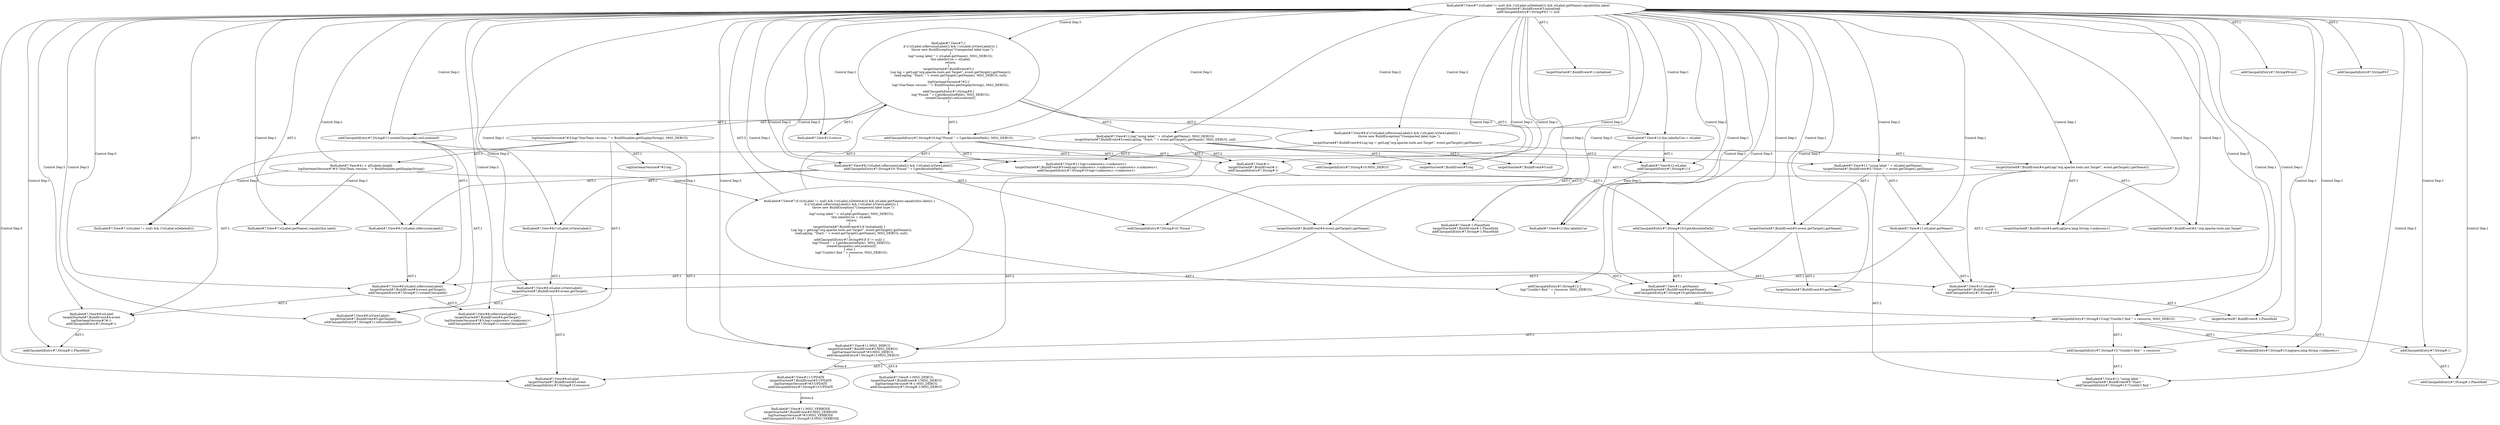 digraph "Pattern" {
0 [label="findLabel#?,View#11:UPDATE
targetStarted#?,BuildEvent#5:UPDATE
logStarteamVersion#?#3:UPDATE
addClasspathEntry#?,String#13:UPDATE" shape=ellipse]
1 [label="findLabel#?,View#11:MSG_DEBUG
targetStarted#?,BuildEvent#5:MSG_DEBUG
logStarteamVersion#?#3:MSG_DEBUG
addClasspathEntry#?,String#13:MSG_DEBUG" shape=ellipse]
2 [label="findLabel#?,View#7:((stLabel != null) && (!stLabel.isDeleted())) && stLabel.getName().equals(this.label)
targetStarted#?,BuildEvent#3:initialized
addClasspathEntry#?,String#9:f != null" shape=ellipse]
3 [label="findLabel#?,View#4:i < allLabels.length
logStarteamVersion#?#3:\"StarTeam version: \" + BuildNumber.getDisplayString()" shape=ellipse]
4 [label="findLabel#?,View#7:if (((stLabel != null) && (!stLabel.isDeleted())) && stLabel.getName().equals(this.label)) \{
    if ((!stLabel.isRevisionLabel()) && (!stLabel.isViewLabel())) \{
        throw new BuildException(\"Unexpected label type.\");
    \}
    log(\"using label \" + stLabel.getName(), MSG_DEBUG);
    this.labelInUse = stLabel;
    return;
\}
targetStarted#?,BuildEvent#3:if (initialized) \{
    Log log = getLog(\"org.apache.tools.ant.Target\", event.getTarget().getName());
    realLog(log, \"Start: \" + event.getTarget().getName(), MSG_DEBUG, null);
\}
addClasspathEntry#?,String#9:if (f != null) \{
    log(\"Found \" + f.getAbsolutePath(), MSG_DEBUG);
    createClasspath().setLocation(f);
\} else \{
    log(\"Couldn\'t find \" + resource, MSG_DEBUG);
\}" shape=ellipse]
5 [label="findLabel#?,View#7:((stLabel != null) && (!stLabel.isDeleted()))" shape=ellipse]
6 [label="findLabel#?,View#7:stLabel.getName().equals(this.label)" shape=ellipse]
7 [label="findLabel#?,View#7:\{
    if ((!stLabel.isRevisionLabel()) && (!stLabel.isViewLabel())) \{
        throw new BuildException(\"Unexpected label type.\");
    \}
    log(\"using label \" + stLabel.getName(), MSG_DEBUG);
    this.labelInUse = stLabel;
    return;
\}
targetStarted#?,BuildEvent#3:\{
    Log log = getLog(\"org.apache.tools.ant.Target\", event.getTarget().getName());
    realLog(log, \"Start: \" + event.getTarget().getName(), MSG_DEBUG, null);
\}
logStarteamVersion#?#2:\{
    log(\"StarTeam version: \" + BuildNumber.getDisplayString(), MSG_DEBUG);
\}
addClasspathEntry#?,String#9:\{
    log(\"Found \" + f.getAbsolutePath(), MSG_DEBUG);
    createClasspath().setLocation(f);
\}" shape=ellipse]
8 [label="findLabel#?,View#8:if ((!stLabel.isRevisionLabel()) && (!stLabel.isViewLabel())) \{
    throw new BuildException(\"Unexpected label type.\");
\}
targetStarted#?,BuildEvent#4:Log log = getLog(\"org.apache.tools.ant.Target\", event.getTarget().getName())" shape=ellipse]
9 [label="findLabel#?,View#8:(!stLabel.isRevisionLabel()) && (!stLabel.isViewLabel())
addClasspathEntry#?,String#10:\"Found \" + f.getAbsolutePath()" shape=ellipse]
10 [label="findLabel#?,View#8:(!stLabel.isRevisionLabel())" shape=ellipse]
11 [label="findLabel#?,View#8:stLabel.isRevisionLabel()
targetStarted#?,BuildEvent#4:event.getTarget()
addClasspathEntry#?,String#11:createClasspath()" shape=ellipse]
12 [label="findLabel#?,View#8:isRevisionLabel()
targetStarted#?,BuildEvent#4:getTarget()
logStarteamVersion#?#3:log(<unknown>,<unknown>)
addClasspathEntry#?,String#11:createClasspath()" shape=ellipse]
13 [label="findLabel#?,View#8:stLabel
targetStarted#?,BuildEvent#4:event
logStarteamVersion#?#-1:
addClasspathEntry#?,String#-1:" shape=ellipse]
14 [label="findLabel#?,View#8:(!stLabel.isViewLabel())" shape=ellipse]
15 [label="findLabel#?,View#8:stLabel.isViewLabel()
targetStarted#?,BuildEvent#5:event.getTarget()" shape=ellipse]
16 [label="findLabel#?,View#8:isViewLabel()
targetStarted#?,BuildEvent#5:getTarget()
addClasspathEntry#?,String#11:setLocation(File)" shape=ellipse]
17 [label="findLabel#?,View#8:stLabel
targetStarted#?,BuildEvent#5:event
addClasspathEntry#?,String#13:resource" shape=ellipse]
18 [label="findLabel#?,View#11:log(\"using label \" + stLabel.getName(), MSG_DEBUG)
targetStarted#?,BuildEvent#5:realLog(log, \"Start: \" + event.getTarget().getName(), MSG_DEBUG, null)" shape=ellipse]
19 [label="findLabel#?,View#11:log(<unknown>,<unknown>)
targetStarted#?,BuildEvent#5:realLog(<unknown>,<unknown>,<unknown>,<unknown>)
addClasspathEntry#?,String#10:log(<unknown>,<unknown>)" shape=ellipse]
20 [label="findLabel#?,View#-1:
targetStarted#?,BuildEvent#-1:
addClasspathEntry#?,String#-1:" shape=ellipse]
21 [label="findLabel#?,View#-1:PlaceHold
targetStarted#?,BuildEvent#-1:PlaceHold
addClasspathEntry#?,String#-1:PlaceHold" shape=ellipse]
22 [label="findLabel#?,View#11:\"using label \" + stLabel.getName()
targetStarted#?,BuildEvent#5:\"Start: \" + event.getTarget().getName()" shape=ellipse]
23 [label="findLabel#?,View#11:\"using label \"
targetStarted#?,BuildEvent#5:\"Start: \"
addClasspathEntry#?,String#13:\"Couldn\'t find \"" shape=ellipse]
24 [label="findLabel#?,View#11:stLabel.getName()" shape=ellipse]
25 [label="findLabel#?,View#11:getName()
targetStarted#?,BuildEvent#4:getName()
addClasspathEntry#?,String#10:getAbsolutePath()" shape=ellipse]
26 [label="findLabel#?,View#11:stLabel
targetStarted#?,BuildEvent#-1:
addClasspathEntry#?,String#10:f" shape=ellipse]
27 [label="findLabel#?,View#12:this.labelInUse = stLabel" shape=ellipse]
28 [label="findLabel#?,View#12:this.labelInUse" shape=ellipse]
29 [label="findLabel#?,View#12:stLabel
addClasspathEntry#?,String#11:f" shape=ellipse]
30 [label="findLabel#?,View#13:return" shape=ellipse]
31 [label="findLabel#?,View#-1:MSG_DEBUG
targetStarted#?,BuildEvent#-1:MSG_DEBUG
logStarteamVersion#?#-1:MSG_DEBUG
addClasspathEntry#?,String#-1:MSG_DEBUG" shape=ellipse]
32 [label="findLabel#?,View#11:MSG_VERBOSE
targetStarted#?,BuildEvent#5:MSG_VERBOSE
logStarteamVersion#?#3:MSG_VERBOSE
addClasspathEntry#?,String#13:MSG_VERBOSE" shape=ellipse]
33 [label="targetStarted#?,BuildEvent#-1:initialized" shape=ellipse]
34 [label="targetStarted#?,BuildEvent#5:log" shape=ellipse]
35 [label="targetStarted#?,BuildEvent#4:event.getTarget().getName()" shape=ellipse]
36 [label="targetStarted#?,BuildEvent#-1:PlaceHold" shape=ellipse]
37 [label="targetStarted#?,BuildEvent#4:getLog(\"org.apache.tools.ant.Target\", event.getTarget().getName())" shape=ellipse]
38 [label="targetStarted#?,BuildEvent#5:event.getTarget().getName()" shape=ellipse]
39 [label="targetStarted#?,BuildEvent#4:getLog(java.lang.String,<unknown>)" shape=ellipse]
40 [label="targetStarted#?,BuildEvent#5:null" shape=ellipse]
41 [label="targetStarted#?,BuildEvent#4:\"org.apache.tools.ant.Target\"" shape=ellipse]
42 [label="targetStarted#?,BuildEvent#5:getName()" shape=ellipse]
43 [label="logStarteamVersion#?#3:log" shape=ellipse]
44 [label="logStarteamVersion#?#3:log(\"StarTeam version: \" + BuildNumber.getDisplayString(), MSG_DEBUG)" shape=ellipse]
45 [label="addClasspathEntry#?,String#11:createClasspath().setLocation(f)" shape=ellipse]
46 [label="addClasspathEntry#?,String#-1:PlaceHold" shape=ellipse]
47 [label="addClasspathEntry#?,String#10:MSG_DEBUG" shape=ellipse]
48 [label="addClasspathEntry#?,String#13:log(java.lang.String,<unknown>)" shape=ellipse]
49 [label="addClasspathEntry#?,String#-1:PlaceHold" shape=ellipse]
50 [label="addClasspathEntry#?,String#10:\"Found \"" shape=ellipse]
51 [label="addClasspathEntry#?,String#13:\"Couldn\'t find \" + resource" shape=ellipse]
52 [label="addClasspathEntry#?,String#10:f.getAbsolutePath()" shape=ellipse]
53 [label="addClasspathEntry#?,String#-1:" shape=ellipse]
54 [label="addClasspathEntry#?,String#9:null" shape=ellipse]
55 [label="addClasspathEntry#?,String#10:log(\"Found \" + f.getAbsolutePath(), MSG_DEBUG)" shape=ellipse]
56 [label="addClasspathEntry#?,String#13:log(\"Couldn\'t find \" + resource, MSG_DEBUG)" shape=ellipse]
57 [label="addClasspathEntry#?,String#9:f" shape=ellipse]
58 [label="addClasspathEntry#?,String#12:\{
    log(\"Couldn\'t find \" + resource, MSG_DEBUG);
\}" shape=ellipse]
0 -> 32 [label="Action:4"];
1 -> 0 [label="Action:4"];
1 -> 31 [label="AST:4"];
2 -> 1 [label="Control Dep:3"];
2 -> 5 [label="AST:1"];
2 -> 6 [label="AST:1"];
2 -> 7 [label="Control Dep:3"];
2 -> 8 [label="Control Dep:2"];
2 -> 9 [label="Control Dep:2"];
2 -> 10 [label="Control Dep:1"];
2 -> 11 [label="Control Dep:3"];
2 -> 12 [label="Control Dep:3"];
2 -> 13 [label="Control Dep:3"];
2 -> 14 [label="Control Dep:1"];
2 -> 15 [label="Control Dep:2"];
2 -> 16 [label="Control Dep:3"];
2 -> 17 [label="Control Dep:3"];
2 -> 18 [label="Control Dep:2"];
2 -> 19 [label="Control Dep:3"];
2 -> 20 [label="Control Dep:3"];
2 -> 21 [label="Control Dep:3"];
2 -> 22 [label="Control Dep:2"];
2 -> 23 [label="Control Dep:3"];
2 -> 24 [label="Control Dep:1"];
2 -> 25 [label="Control Dep:3"];
2 -> 26 [label="Control Dep:3"];
2 -> 27 [label="Control Dep:1"];
2 -> 28 [label="Control Dep:1"];
2 -> 29 [label="Control Dep:2"];
2 -> 30 [label="Control Dep:1"];
2 -> 33 [label="AST:1"];
2 -> 34 [label="Control Dep:1"];
2 -> 35 [label="Control Dep:1"];
2 -> 36 [label="Control Dep:1"];
2 -> 37 [label="Control Dep:1"];
2 -> 38 [label="Control Dep:1"];
2 -> 39 [label="Control Dep:1"];
2 -> 40 [label="Control Dep:1"];
2 -> 41 [label="Control Dep:1"];
2 -> 42 [label="Control Dep:1"];
2 -> 45 [label="Control Dep:1"];
2 -> 46 [label="Control Dep:1"];
2 -> 47 [label="Control Dep:1"];
2 -> 48 [label="Control Dep:1"];
2 -> 49 [label="Control Dep:1"];
2 -> 50 [label="Control Dep:1"];
2 -> 51 [label="Control Dep:1"];
2 -> 52 [label="Control Dep:1"];
2 -> 53 [label="Control Dep:1"];
2 -> 54 [label="AST:1"];
2 -> 55 [label="Control Dep:1"];
2 -> 56 [label="Control Dep:1"];
2 -> 57 [label="AST:1"];
2 -> 58 [label="Control Dep:1"];
3 -> 2 [label="Control Dep:1"];
3 -> 4 [label="Control Dep:1"];
3 -> 5 [label="Control Dep:1"];
3 -> 6 [label="Control Dep:1"];
4 -> 2 [label="AST:3"];
4 -> 7 [label="AST:3"];
4 -> 58 [label="AST:1"];
7 -> 8 [label="AST:2"];
7 -> 18 [label="AST:2"];
7 -> 27 [label="AST:1"];
7 -> 30 [label="AST:1"];
7 -> 44 [label="AST:1"];
7 -> 45 [label="AST:1"];
7 -> 55 [label="AST:1"];
8 -> 9 [label="AST:1"];
8 -> 37 [label="AST:1"];
9 -> 10 [label="AST:1"];
9 -> 14 [label="AST:1"];
9 -> 50 [label="AST:1"];
9 -> 52 [label="AST:1"];
10 -> 11 [label="AST:1"];
11 -> 13 [label="AST:3"];
11 -> 12 [label="AST:3"];
13 -> 46 [label="AST:1"];
14 -> 15 [label="AST:1"];
15 -> 17 [label="AST:2"];
15 -> 16 [label="AST:2"];
18 -> 1 [label="AST:2"];
18 -> 20 [label="AST:2"];
18 -> 19 [label="AST:2"];
18 -> 22 [label="AST:2"];
18 -> 34 [label="AST:1"];
18 -> 40 [label="AST:1"];
20 -> 21 [label="AST:3"];
22 -> 23 [label="AST:2"];
22 -> 24 [label="AST:1"];
22 -> 38 [label="AST:1"];
24 -> 26 [label="AST:1"];
24 -> 25 [label="AST:1"];
26 -> 36 [label="AST:1"];
27 -> 28 [label="AST:1"];
27 -> 29 [label="AST:1"];
29 -> 28 [label="Data Dep:1"];
35 -> 11 [label="AST:1"];
35 -> 25 [label="AST:1"];
37 -> 35 [label="AST:1"];
37 -> 26 [label="AST:1"];
37 -> 39 [label="AST:1"];
37 -> 41 [label="AST:1"];
38 -> 15 [label="AST:1"];
38 -> 42 [label="AST:1"];
44 -> 43 [label="AST:1"];
44 -> 13 [label="AST:1"];
44 -> 12 [label="AST:1"];
44 -> 3 [label="AST:1"];
44 -> 1 [label="AST:1"];
45 -> 11 [label="AST:1"];
45 -> 16 [label="AST:1"];
45 -> 29 [label="AST:1"];
51 -> 23 [label="AST:1"];
51 -> 17 [label="AST:1"];
52 -> 26 [label="AST:1"];
52 -> 25 [label="AST:1"];
53 -> 49 [label="AST:1"];
55 -> 47 [label="AST:1"];
55 -> 20 [label="AST:1"];
55 -> 19 [label="AST:1"];
55 -> 9 [label="AST:1"];
56 -> 48 [label="AST:1"];
56 -> 51 [label="AST:1"];
56 -> 53 [label="AST:1"];
56 -> 1 [label="AST:1"];
58 -> 56 [label="AST:1"];
}
